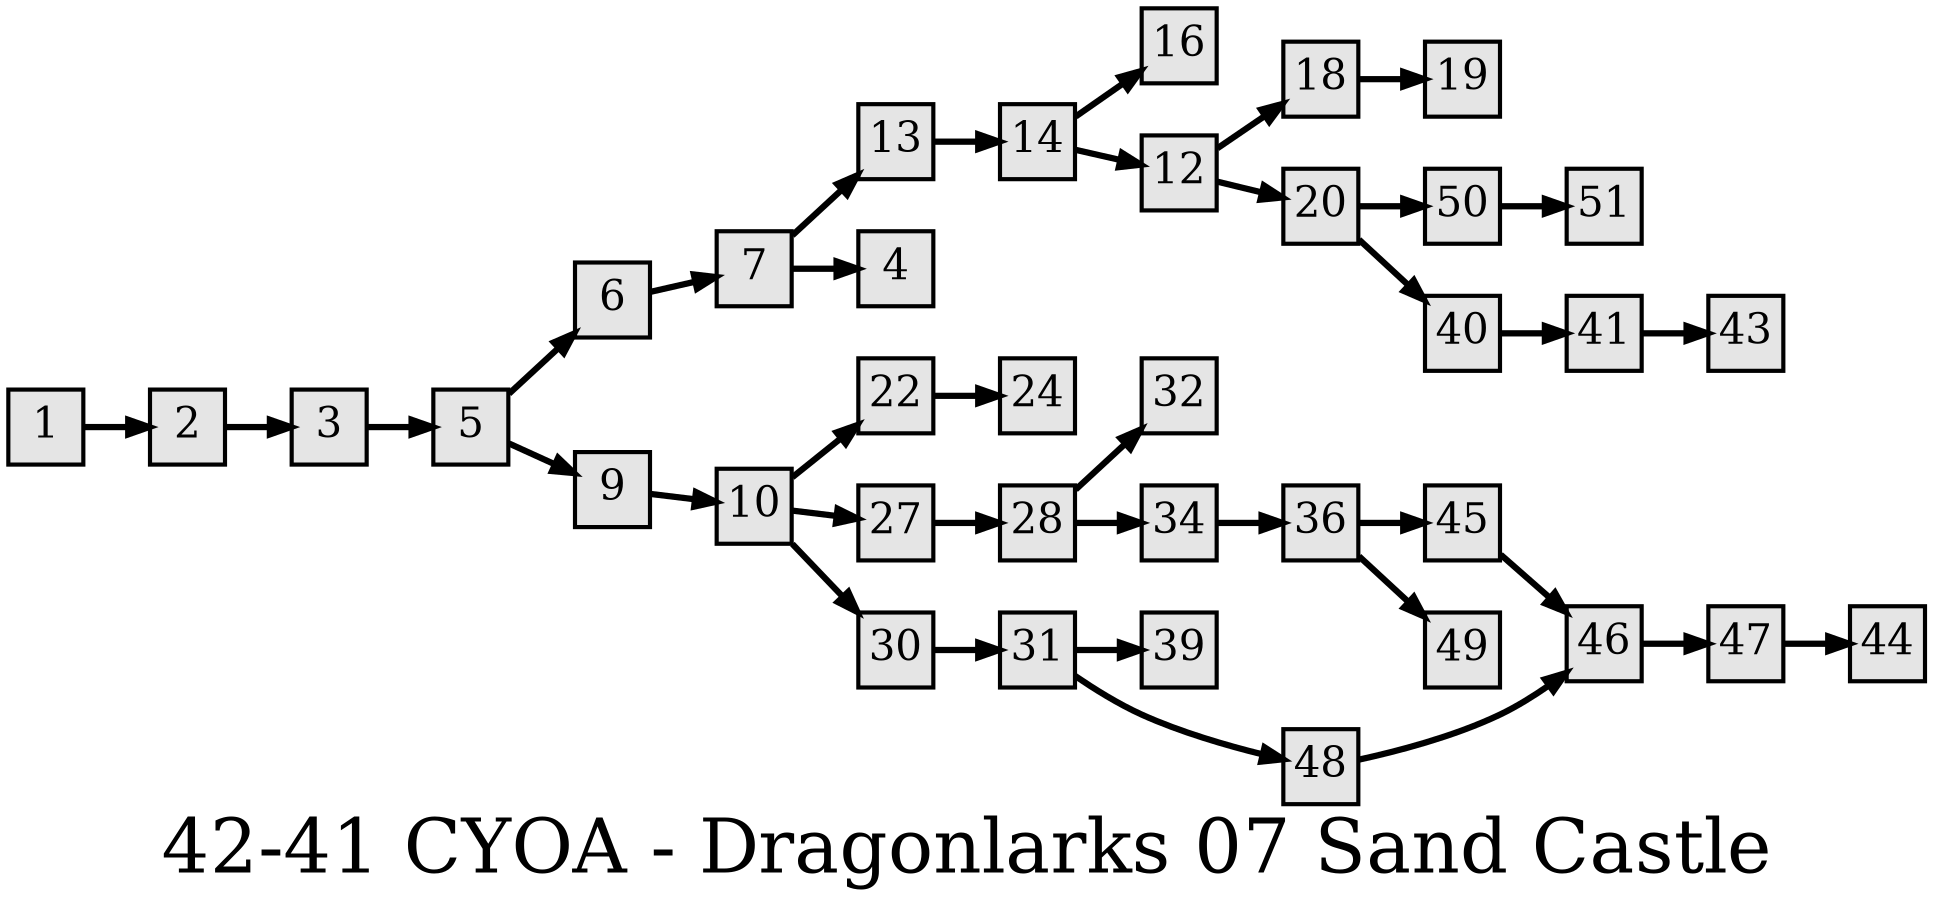 digraph g{
  graph [ label="42-41 CYOA - Dragonlarks 07 Sand Castle" rankdir=LR, ordering=out, fontsize=36, nodesep="0.35", ranksep="0.45"];
  node  [shape=rect, penwidth=2, fontsize=20, style=filled, fillcolor=grey90, margin="0,0", labelfloat=true, regular=true, fixedsize=true];
  edge  [labelfloat=true, penwidth=3, fontsize=12];
  1 -> 2;
  2 -> 3;
  3 -> 5;
  5 -> 6;
  5 -> 9;
  6 -> 7;
  7 -> 13;
  7 -> 4;
  9 -> 10;
  10 -> 22;
  10 -> 27;
  10 -> 30;
  12 -> 18;
  12 -> 20;
  13 -> 14;
  14 -> 16;
  14 -> 12;
  18 -> 19;
  20 -> 50;
  20 -> 40;
  22 -> 24;
  27 -> 28;
  28 -> 32;
  28 -> 34;
  30 -> 31;
  31 -> 39;
  31 -> 48;
  34 -> 36;
  36 -> 45;
  36 -> 49;
  40 -> 41;
  41 -> 43;
  45 -> 46;
  46 -> 47;
  47 -> 44;
  48 -> 46;
  50 -> 51;
}

